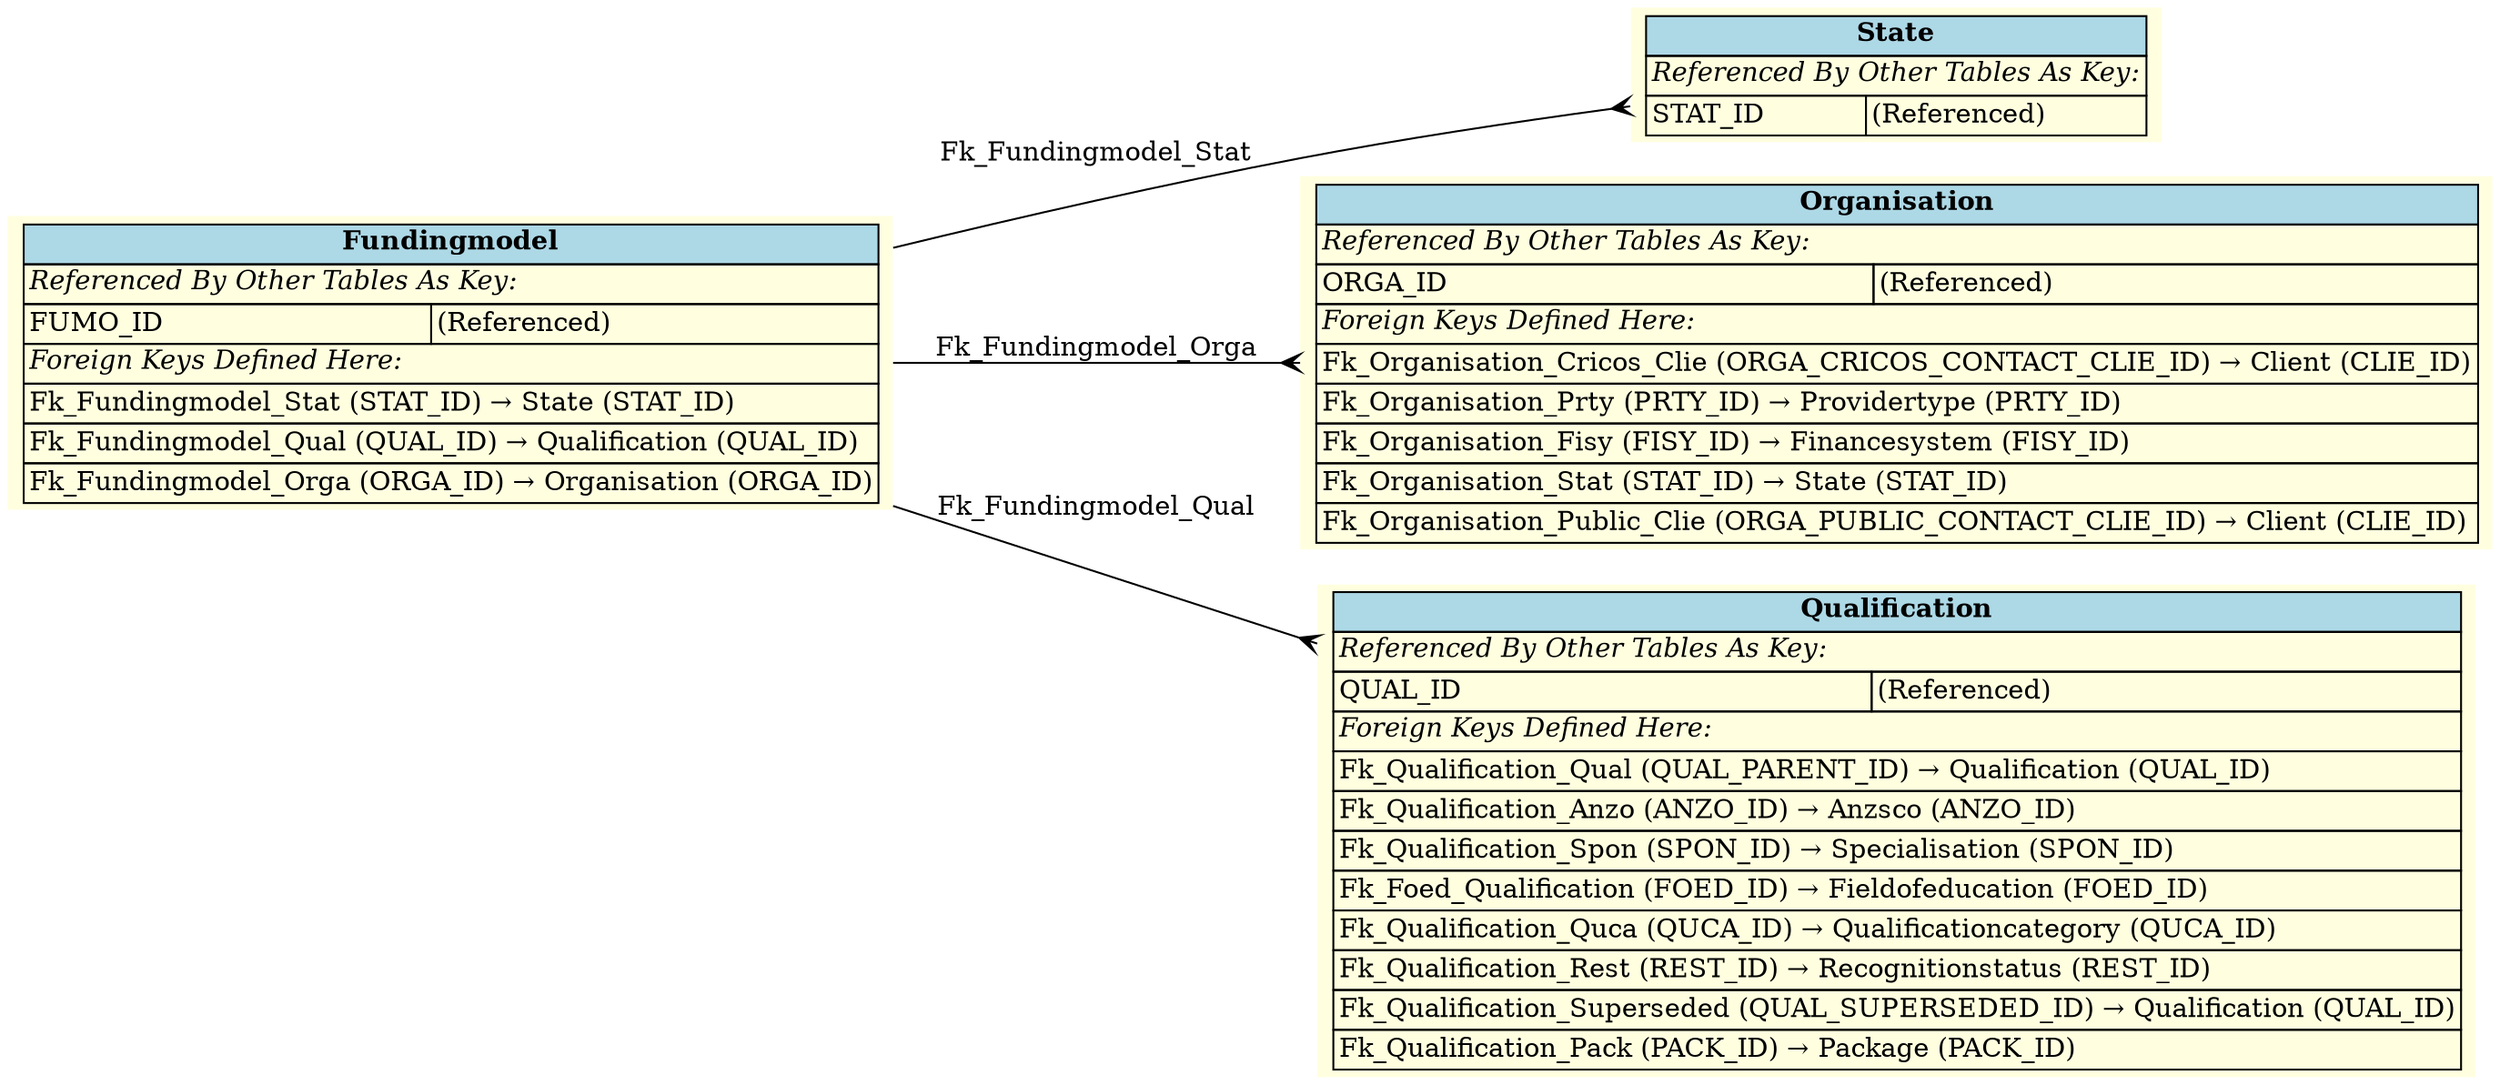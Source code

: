 digraph ERD {
  rankdir=LR;
  node [shape=plaintext, style=filled, fillcolor=lightyellow];
  edge [arrowhead=crow, arrowtail=none, dir=both, labelfontsize=10];

  "State" [
    label=<
    <TABLE BORDER="0" CELLBORDER="1" CELLSPACING="0" BGCOLOR="lightyellow">
      <TR><TD COLSPAN="2" BGCOLOR="lightblue"><B>State</B></TD></TR>
      <TR><TD COLSPAN="2" ALIGN="LEFT"><I>Referenced By Other Tables As Key:</I></TD></TR>
      <TR><TD ALIGN="LEFT">STAT_ID</TD><TD ALIGN="LEFT">(Referenced)</TD></TR>
    </TABLE>
    >
  ];

  "Fundingmodel" [
    label=<
    <TABLE BORDER="0" CELLBORDER="1" CELLSPACING="0" BGCOLOR="lightyellow">
      <TR><TD COLSPAN="2" BGCOLOR="lightblue"><B>Fundingmodel</B></TD></TR>
      <TR><TD COLSPAN="2" ALIGN="LEFT"><I>Referenced By Other Tables As Key:</I></TD></TR>
      <TR><TD ALIGN="LEFT">FUMO_ID</TD><TD ALIGN="LEFT">(Referenced)</TD></TR>
      <TR><TD COLSPAN="2" ALIGN="LEFT"><I>Foreign Keys Defined Here:</I></TD></TR>
      <TR><TD ALIGN="LEFT" COLSPAN="2">Fk_Fundingmodel_Stat (STAT_ID) &rarr; State (STAT_ID)</TD></TR>
      <TR><TD ALIGN="LEFT" COLSPAN="2">Fk_Fundingmodel_Qual (QUAL_ID) &rarr; Qualification (QUAL_ID)</TD></TR>
      <TR><TD ALIGN="LEFT" COLSPAN="2">Fk_Fundingmodel_Orga (ORGA_ID) &rarr; Organisation (ORGA_ID)</TD></TR>
    </TABLE>
    >
  ];

  "Organisation" [
    label=<
    <TABLE BORDER="0" CELLBORDER="1" CELLSPACING="0" BGCOLOR="lightyellow">
      <TR><TD COLSPAN="2" BGCOLOR="lightblue"><B>Organisation</B></TD></TR>
      <TR><TD COLSPAN="2" ALIGN="LEFT"><I>Referenced By Other Tables As Key:</I></TD></TR>
      <TR><TD ALIGN="LEFT">ORGA_ID</TD><TD ALIGN="LEFT">(Referenced)</TD></TR>
      <TR><TD COLSPAN="2" ALIGN="LEFT"><I>Foreign Keys Defined Here:</I></TD></TR>
      <TR><TD ALIGN="LEFT" COLSPAN="2">Fk_Organisation_Cricos_Clie (ORGA_CRICOS_CONTACT_CLIE_ID) &rarr; Client (CLIE_ID)</TD></TR>
      <TR><TD ALIGN="LEFT" COLSPAN="2">Fk_Organisation_Prty (PRTY_ID) &rarr; Providertype (PRTY_ID)</TD></TR>
      <TR><TD ALIGN="LEFT" COLSPAN="2">Fk_Organisation_Fisy (FISY_ID) &rarr; Financesystem (FISY_ID)</TD></TR>
      <TR><TD ALIGN="LEFT" COLSPAN="2">Fk_Organisation_Stat (STAT_ID) &rarr; State (STAT_ID)</TD></TR>
      <TR><TD ALIGN="LEFT" COLSPAN="2">Fk_Organisation_Public_Clie (ORGA_PUBLIC_CONTACT_CLIE_ID) &rarr; Client (CLIE_ID)</TD></TR>
    </TABLE>
    >
  ];

  "Qualification" [
    label=<
    <TABLE BORDER="0" CELLBORDER="1" CELLSPACING="0" BGCOLOR="lightyellow">
      <TR><TD COLSPAN="2" BGCOLOR="lightblue"><B>Qualification</B></TD></TR>
      <TR><TD COLSPAN="2" ALIGN="LEFT"><I>Referenced By Other Tables As Key:</I></TD></TR>
      <TR><TD ALIGN="LEFT">QUAL_ID</TD><TD ALIGN="LEFT">(Referenced)</TD></TR>
      <TR><TD COLSPAN="2" ALIGN="LEFT"><I>Foreign Keys Defined Here:</I></TD></TR>
      <TR><TD ALIGN="LEFT" COLSPAN="2">Fk_Qualification_Qual (QUAL_PARENT_ID) &rarr; Qualification (QUAL_ID)</TD></TR>
      <TR><TD ALIGN="LEFT" COLSPAN="2">Fk_Qualification_Anzo (ANZO_ID) &rarr; Anzsco (ANZO_ID)</TD></TR>
      <TR><TD ALIGN="LEFT" COLSPAN="2">Fk_Qualification_Spon (SPON_ID) &rarr; Specialisation (SPON_ID)</TD></TR>
      <TR><TD ALIGN="LEFT" COLSPAN="2">Fk_Foed_Qualification (FOED_ID) &rarr; Fieldofeducation (FOED_ID)</TD></TR>
      <TR><TD ALIGN="LEFT" COLSPAN="2">Fk_Qualification_Quca (QUCA_ID) &rarr; Qualificationcategory (QUCA_ID)</TD></TR>
      <TR><TD ALIGN="LEFT" COLSPAN="2">Fk_Qualification_Rest (REST_ID) &rarr; Recognitionstatus (REST_ID)</TD></TR>
      <TR><TD ALIGN="LEFT" COLSPAN="2">Fk_Qualification_Superseded (QUAL_SUPERSEDED_ID) &rarr; Qualification (QUAL_ID)</TD></TR>
      <TR><TD ALIGN="LEFT" COLSPAN="2">Fk_Qualification_Pack (PACK_ID) &rarr; Package (PACK_ID)</TD></TR>
    </TABLE>
    >
  ];

  "Fundingmodel" -> "Organisation" [label=" Fk_Fundingmodel_Orga "];
  "Fundingmodel" -> "Qualification" [label=" Fk_Fundingmodel_Qual "];
  "Fundingmodel" -> "State" [label=" Fk_Fundingmodel_Stat "];
}
